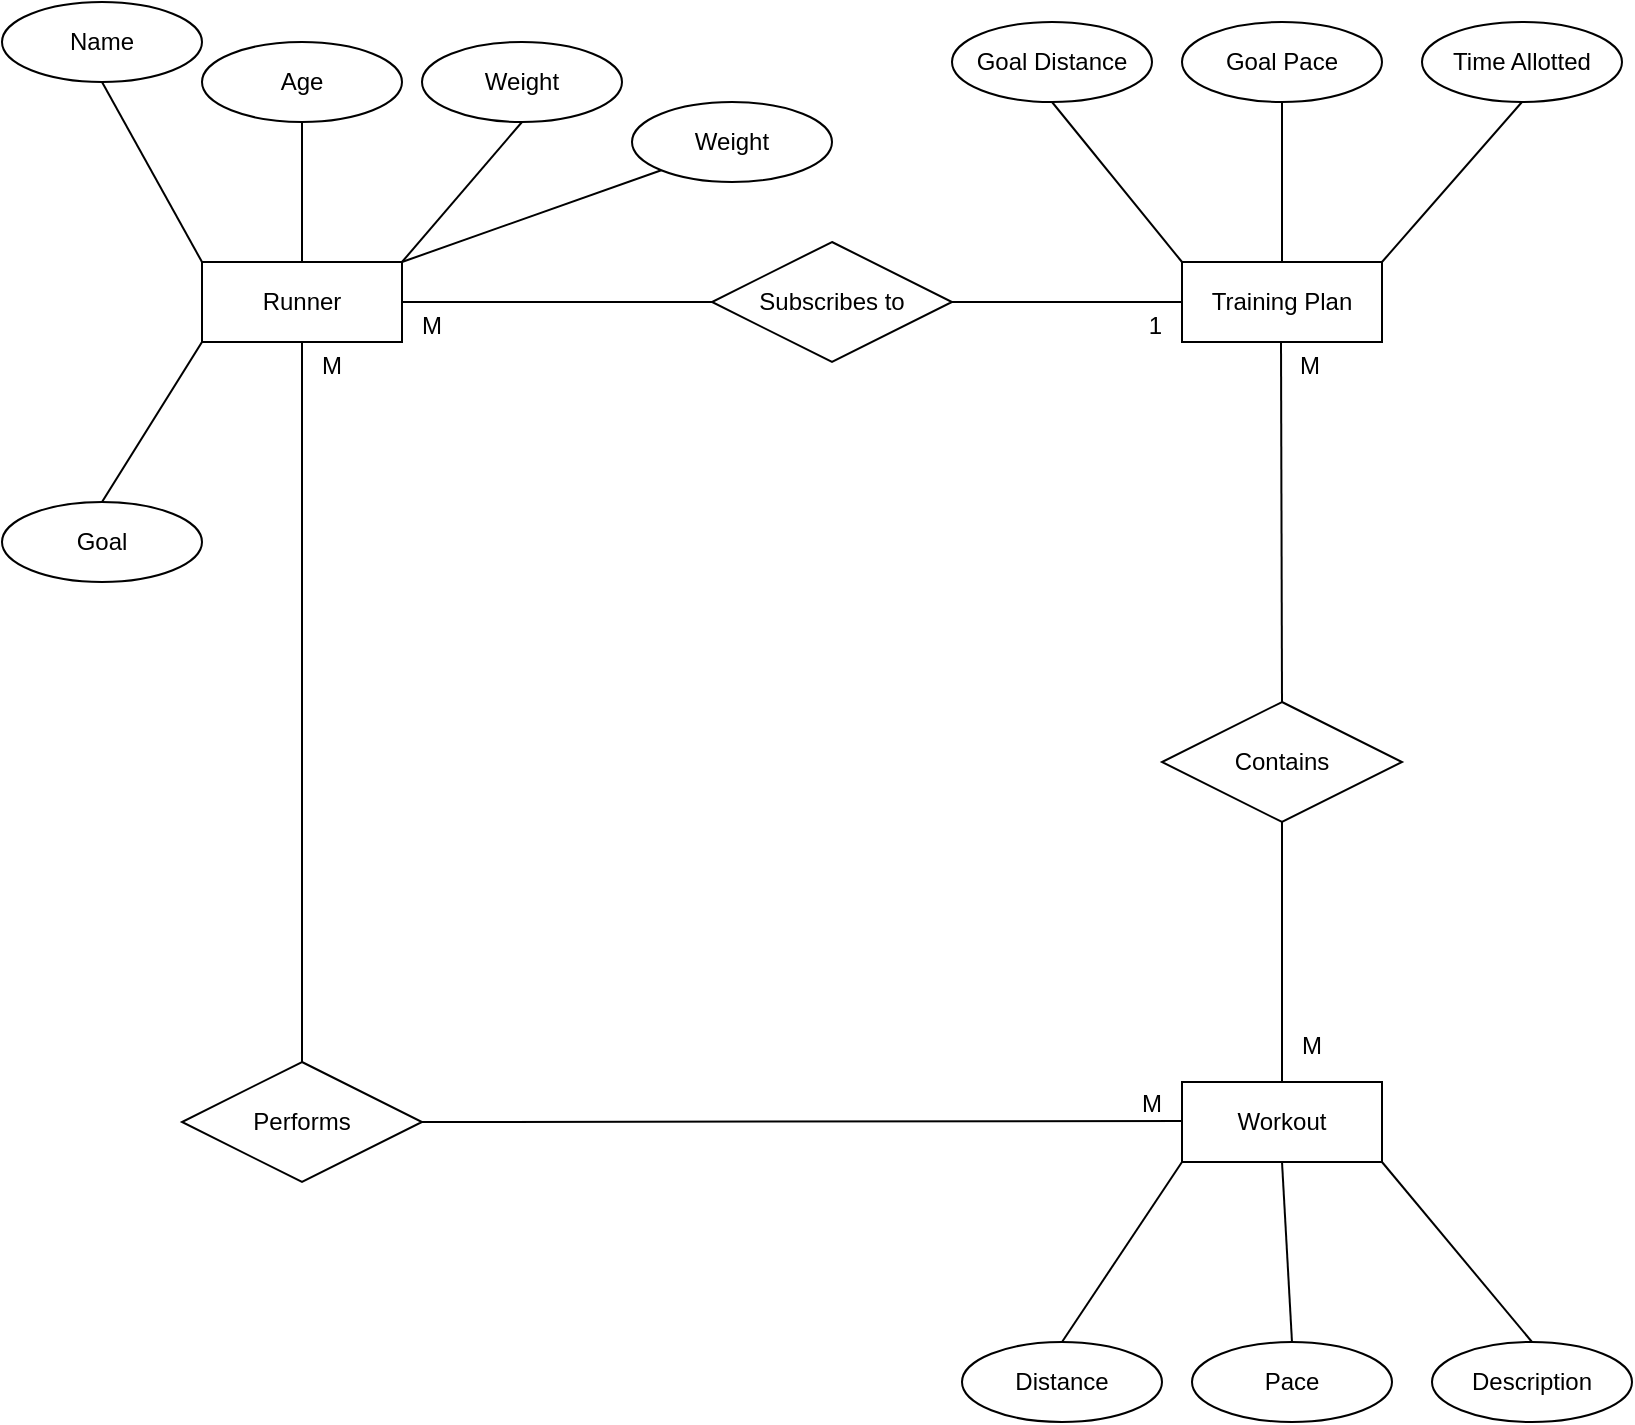 <mxfile version="13.8.0" type="github">
  <diagram id="R2lEEEUBdFMjLlhIrx00" name="Page-1">
    <mxGraphModel dx="1456" dy="876" grid="1" gridSize="10" guides="1" tooltips="1" connect="1" arrows="1" fold="1" page="1" pageScale="1" pageWidth="850" pageHeight="1100" math="0" shadow="0" extFonts="Permanent Marker^https://fonts.googleapis.com/css?family=Permanent+Marker">
      <root>
        <mxCell id="0" />
        <mxCell id="1" parent="0" />
        <mxCell id="FscwYrJq2X8lKoOZ9Ko7-1" value="Runner" style="whiteSpace=wrap;html=1;align=center;" vertex="1" parent="1">
          <mxGeometry x="110" y="250" width="100" height="40" as="geometry" />
        </mxCell>
        <mxCell id="FscwYrJq2X8lKoOZ9Ko7-2" value="Training Plan" style="whiteSpace=wrap;html=1;align=center;" vertex="1" parent="1">
          <mxGeometry x="600" y="250" width="100" height="40" as="geometry" />
        </mxCell>
        <mxCell id="FscwYrJq2X8lKoOZ9Ko7-3" value="Workout" style="whiteSpace=wrap;html=1;align=center;" vertex="1" parent="1">
          <mxGeometry x="600" y="660" width="100" height="40" as="geometry" />
        </mxCell>
        <mxCell id="FscwYrJq2X8lKoOZ9Ko7-4" value="Subscribes to" style="shape=rhombus;perimeter=rhombusPerimeter;whiteSpace=wrap;html=1;align=center;" vertex="1" parent="1">
          <mxGeometry x="365" y="240" width="120" height="60" as="geometry" />
        </mxCell>
        <mxCell id="FscwYrJq2X8lKoOZ9Ko7-5" value="Contains" style="shape=rhombus;perimeter=rhombusPerimeter;whiteSpace=wrap;html=1;align=center;" vertex="1" parent="1">
          <mxGeometry x="590" y="470" width="120" height="60" as="geometry" />
        </mxCell>
        <mxCell id="FscwYrJq2X8lKoOZ9Ko7-6" value="Performs" style="shape=rhombus;perimeter=rhombusPerimeter;whiteSpace=wrap;html=1;align=center;" vertex="1" parent="1">
          <mxGeometry x="100" y="650" width="120" height="60" as="geometry" />
        </mxCell>
        <mxCell id="FscwYrJq2X8lKoOZ9Ko7-11" value="" style="endArrow=none;html=1;rounded=0;exitX=1;exitY=0.5;exitDx=0;exitDy=0;entryX=0;entryY=0.5;entryDx=0;entryDy=0;" edge="1" parent="1" source="FscwYrJq2X8lKoOZ9Ko7-4" target="FscwYrJq2X8lKoOZ9Ko7-2">
          <mxGeometry relative="1" as="geometry">
            <mxPoint x="490" y="270" as="sourcePoint" />
            <mxPoint x="740" y="250" as="targetPoint" />
          </mxGeometry>
        </mxCell>
        <mxCell id="FscwYrJq2X8lKoOZ9Ko7-12" value="1" style="resizable=0;html=1;align=right;verticalAlign=bottom;" connectable="0" vertex="1" parent="FscwYrJq2X8lKoOZ9Ko7-11">
          <mxGeometry x="1" relative="1" as="geometry">
            <mxPoint x="-10" y="20" as="offset" />
          </mxGeometry>
        </mxCell>
        <mxCell id="FscwYrJq2X8lKoOZ9Ko7-13" value="" style="endArrow=none;html=1;rounded=0;exitX=0;exitY=0.5;exitDx=0;exitDy=0;entryX=1;entryY=0.5;entryDx=0;entryDy=0;" edge="1" parent="1" source="FscwYrJq2X8lKoOZ9Ko7-4" target="FscwYrJq2X8lKoOZ9Ko7-1">
          <mxGeometry relative="1" as="geometry">
            <mxPoint x="310" y="140" as="sourcePoint" />
            <mxPoint x="425" y="140" as="targetPoint" />
          </mxGeometry>
        </mxCell>
        <mxCell id="FscwYrJq2X8lKoOZ9Ko7-14" value="M" style="resizable=0;html=1;align=right;verticalAlign=bottom;" connectable="0" vertex="1" parent="FscwYrJq2X8lKoOZ9Ko7-13">
          <mxGeometry x="1" relative="1" as="geometry">
            <mxPoint x="20" y="20" as="offset" />
          </mxGeometry>
        </mxCell>
        <mxCell id="FscwYrJq2X8lKoOZ9Ko7-15" value="" style="endArrow=none;html=1;rounded=0;entryX=0.5;entryY=1;entryDx=0;entryDy=0;exitX=0.5;exitY=0;exitDx=0;exitDy=0;" edge="1" parent="1" source="FscwYrJq2X8lKoOZ9Ko7-6" target="FscwYrJq2X8lKoOZ9Ko7-1">
          <mxGeometry relative="1" as="geometry">
            <mxPoint x="160" y="590" as="sourcePoint" />
            <mxPoint x="159.5" y="320" as="targetPoint" />
          </mxGeometry>
        </mxCell>
        <mxCell id="FscwYrJq2X8lKoOZ9Ko7-16" value="M" style="resizable=0;html=1;align=right;verticalAlign=bottom;" connectable="0" vertex="1" parent="FscwYrJq2X8lKoOZ9Ko7-15">
          <mxGeometry x="1" relative="1" as="geometry">
            <mxPoint x="20" y="20" as="offset" />
          </mxGeometry>
        </mxCell>
        <mxCell id="FscwYrJq2X8lKoOZ9Ko7-17" value="" style="endArrow=none;html=1;rounded=0;exitX=0;exitY=0.5;exitDx=0;exitDy=0;entryX=1;entryY=0.5;entryDx=0;entryDy=0;" edge="1" parent="1" target="FscwYrJq2X8lKoOZ9Ko7-6">
          <mxGeometry relative="1" as="geometry">
            <mxPoint x="600" y="679.5" as="sourcePoint" />
            <mxPoint x="445" y="679.5" as="targetPoint" />
          </mxGeometry>
        </mxCell>
        <mxCell id="FscwYrJq2X8lKoOZ9Ko7-18" value="M" style="resizable=0;html=1;align=right;verticalAlign=bottom;" connectable="0" vertex="1" parent="FscwYrJq2X8lKoOZ9Ko7-17">
          <mxGeometry x="1" relative="1" as="geometry">
            <mxPoint x="370" as="offset" />
          </mxGeometry>
        </mxCell>
        <mxCell id="FscwYrJq2X8lKoOZ9Ko7-21" value="" style="endArrow=none;html=1;rounded=0;entryX=0.5;entryY=1;entryDx=0;entryDy=0;" edge="1" parent="1">
          <mxGeometry relative="1" as="geometry">
            <mxPoint x="650" y="470" as="sourcePoint" />
            <mxPoint x="649.5" y="290" as="targetPoint" />
          </mxGeometry>
        </mxCell>
        <mxCell id="FscwYrJq2X8lKoOZ9Ko7-22" value="M" style="resizable=0;html=1;align=right;verticalAlign=bottom;" connectable="0" vertex="1" parent="FscwYrJq2X8lKoOZ9Ko7-21">
          <mxGeometry x="1" relative="1" as="geometry">
            <mxPoint x="20" y="20" as="offset" />
          </mxGeometry>
        </mxCell>
        <mxCell id="FscwYrJq2X8lKoOZ9Ko7-23" value="" style="endArrow=none;html=1;rounded=0;entryX=0.5;entryY=0;entryDx=0;entryDy=0;exitX=0.5;exitY=1;exitDx=0;exitDy=0;" edge="1" parent="1" source="FscwYrJq2X8lKoOZ9Ko7-5" target="FscwYrJq2X8lKoOZ9Ko7-3">
          <mxGeometry relative="1" as="geometry">
            <mxPoint x="660" y="480" as="sourcePoint" />
            <mxPoint x="659.5" y="300" as="targetPoint" />
          </mxGeometry>
        </mxCell>
        <mxCell id="FscwYrJq2X8lKoOZ9Ko7-24" value="M" style="resizable=0;html=1;align=right;verticalAlign=bottom;" connectable="0" vertex="1" parent="FscwYrJq2X8lKoOZ9Ko7-23">
          <mxGeometry x="1" relative="1" as="geometry">
            <mxPoint x="20" y="-10" as="offset" />
          </mxGeometry>
        </mxCell>
        <mxCell id="FscwYrJq2X8lKoOZ9Ko7-25" value="Name" style="ellipse;whiteSpace=wrap;html=1;align=center;" vertex="1" parent="1">
          <mxGeometry x="10" y="120" width="100" height="40" as="geometry" />
        </mxCell>
        <mxCell id="FscwYrJq2X8lKoOZ9Ko7-26" value="Age" style="ellipse;whiteSpace=wrap;html=1;align=center;" vertex="1" parent="1">
          <mxGeometry x="110" y="140" width="100" height="40" as="geometry" />
        </mxCell>
        <mxCell id="FscwYrJq2X8lKoOZ9Ko7-27" value="Weight" style="ellipse;whiteSpace=wrap;html=1;align=center;" vertex="1" parent="1">
          <mxGeometry x="220" y="140" width="100" height="40" as="geometry" />
        </mxCell>
        <mxCell id="FscwYrJq2X8lKoOZ9Ko7-28" value="" style="endArrow=none;html=1;rounded=0;exitX=0.5;exitY=1;exitDx=0;exitDy=0;entryX=0;entryY=0;entryDx=0;entryDy=0;" edge="1" parent="1" source="FscwYrJq2X8lKoOZ9Ko7-25" target="FscwYrJq2X8lKoOZ9Ko7-1">
          <mxGeometry relative="1" as="geometry">
            <mxPoint x="50" y="220" as="sourcePoint" />
            <mxPoint x="210" y="220" as="targetPoint" />
          </mxGeometry>
        </mxCell>
        <mxCell id="FscwYrJq2X8lKoOZ9Ko7-30" value="" style="endArrow=none;html=1;rounded=0;exitX=0.5;exitY=1;exitDx=0;exitDy=0;entryX=0.5;entryY=0;entryDx=0;entryDy=0;" edge="1" parent="1" source="FscwYrJq2X8lKoOZ9Ko7-26" target="FscwYrJq2X8lKoOZ9Ko7-1">
          <mxGeometry relative="1" as="geometry">
            <mxPoint x="140" y="210" as="sourcePoint" />
            <mxPoint x="200" y="280" as="targetPoint" />
          </mxGeometry>
        </mxCell>
        <mxCell id="FscwYrJq2X8lKoOZ9Ko7-31" value="" style="endArrow=none;html=1;rounded=0;exitX=0.5;exitY=1;exitDx=0;exitDy=0;entryX=1;entryY=0;entryDx=0;entryDy=0;" edge="1" parent="1" source="FscwYrJq2X8lKoOZ9Ko7-27" target="FscwYrJq2X8lKoOZ9Ko7-1">
          <mxGeometry relative="1" as="geometry">
            <mxPoint x="210" y="200" as="sourcePoint" />
            <mxPoint x="270" y="270" as="targetPoint" />
          </mxGeometry>
        </mxCell>
        <mxCell id="FscwYrJq2X8lKoOZ9Ko7-32" value="Goal" style="ellipse;whiteSpace=wrap;html=1;align=center;" vertex="1" parent="1">
          <mxGeometry x="10" y="370" width="100" height="40" as="geometry" />
        </mxCell>
        <mxCell id="FscwYrJq2X8lKoOZ9Ko7-33" value="" style="endArrow=none;html=1;rounded=0;exitX=0.5;exitY=1;exitDx=0;exitDy=0;entryX=0.5;entryY=0;entryDx=0;entryDy=0;" edge="1" parent="1" target="FscwYrJq2X8lKoOZ9Ko7-32">
          <mxGeometry relative="1" as="geometry">
            <mxPoint x="110" y="290" as="sourcePoint" />
            <mxPoint x="170" y="360" as="targetPoint" />
          </mxGeometry>
        </mxCell>
        <mxCell id="FscwYrJq2X8lKoOZ9Ko7-34" value="Goal Distance" style="ellipse;whiteSpace=wrap;html=1;align=center;" vertex="1" parent="1">
          <mxGeometry x="485" y="130" width="100" height="40" as="geometry" />
        </mxCell>
        <mxCell id="FscwYrJq2X8lKoOZ9Ko7-35" value="Goal Pace" style="ellipse;whiteSpace=wrap;html=1;align=center;" vertex="1" parent="1">
          <mxGeometry x="600" y="130" width="100" height="40" as="geometry" />
        </mxCell>
        <mxCell id="FscwYrJq2X8lKoOZ9Ko7-36" value="Time Allotted" style="ellipse;whiteSpace=wrap;html=1;align=center;" vertex="1" parent="1">
          <mxGeometry x="720" y="130" width="100" height="40" as="geometry" />
        </mxCell>
        <mxCell id="FscwYrJq2X8lKoOZ9Ko7-37" value="" style="endArrow=none;html=1;rounded=0;exitX=0.5;exitY=1;exitDx=0;exitDy=0;entryX=0;entryY=0;entryDx=0;entryDy=0;" edge="1" parent="1" source="FscwYrJq2X8lKoOZ9Ko7-34" target="FscwYrJq2X8lKoOZ9Ko7-2">
          <mxGeometry relative="1" as="geometry">
            <mxPoint x="540" y="220" as="sourcePoint" />
            <mxPoint x="480" y="290" as="targetPoint" />
          </mxGeometry>
        </mxCell>
        <mxCell id="FscwYrJq2X8lKoOZ9Ko7-38" value="" style="endArrow=none;html=1;rounded=0;exitX=0.5;exitY=1;exitDx=0;exitDy=0;entryX=0.5;entryY=0;entryDx=0;entryDy=0;" edge="1" parent="1" source="FscwYrJq2X8lKoOZ9Ko7-35" target="FscwYrJq2X8lKoOZ9Ko7-2">
          <mxGeometry relative="1" as="geometry">
            <mxPoint x="610" y="200" as="sourcePoint" />
            <mxPoint x="550" y="270" as="targetPoint" />
          </mxGeometry>
        </mxCell>
        <mxCell id="FscwYrJq2X8lKoOZ9Ko7-39" value="" style="endArrow=none;html=1;rounded=0;exitX=0.5;exitY=1;exitDx=0;exitDy=0;entryX=1;entryY=0;entryDx=0;entryDy=0;" edge="1" parent="1" source="FscwYrJq2X8lKoOZ9Ko7-36" target="FscwYrJq2X8lKoOZ9Ko7-2">
          <mxGeometry relative="1" as="geometry">
            <mxPoint x="710" y="210" as="sourcePoint" />
            <mxPoint x="650" y="280" as="targetPoint" />
          </mxGeometry>
        </mxCell>
        <mxCell id="FscwYrJq2X8lKoOZ9Ko7-40" value="Distance" style="ellipse;whiteSpace=wrap;html=1;align=center;" vertex="1" parent="1">
          <mxGeometry x="490" y="790" width="100" height="40" as="geometry" />
        </mxCell>
        <mxCell id="FscwYrJq2X8lKoOZ9Ko7-41" value="Pace" style="ellipse;whiteSpace=wrap;html=1;align=center;" vertex="1" parent="1">
          <mxGeometry x="605" y="790" width="100" height="40" as="geometry" />
        </mxCell>
        <mxCell id="FscwYrJq2X8lKoOZ9Ko7-42" value="Description" style="ellipse;whiteSpace=wrap;html=1;align=center;" vertex="1" parent="1">
          <mxGeometry x="725" y="790" width="100" height="40" as="geometry" />
        </mxCell>
        <mxCell id="FscwYrJq2X8lKoOZ9Ko7-44" value="" style="endArrow=none;html=1;rounded=0;exitX=0;exitY=1;exitDx=0;exitDy=0;entryX=0.5;entryY=0;entryDx=0;entryDy=0;" edge="1" parent="1" source="FscwYrJq2X8lKoOZ9Ko7-3" target="FscwYrJq2X8lKoOZ9Ko7-40">
          <mxGeometry relative="1" as="geometry">
            <mxPoint x="500" y="750" as="sourcePoint" />
            <mxPoint x="565" y="830" as="targetPoint" />
          </mxGeometry>
        </mxCell>
        <mxCell id="FscwYrJq2X8lKoOZ9Ko7-45" value="" style="endArrow=none;html=1;rounded=0;exitX=0.5;exitY=1;exitDx=0;exitDy=0;entryX=0.5;entryY=0;entryDx=0;entryDy=0;" edge="1" parent="1" source="FscwYrJq2X8lKoOZ9Ko7-3" target="FscwYrJq2X8lKoOZ9Ko7-41">
          <mxGeometry relative="1" as="geometry">
            <mxPoint x="650" y="740" as="sourcePoint" />
            <mxPoint x="590" y="830" as="targetPoint" />
          </mxGeometry>
        </mxCell>
        <mxCell id="FscwYrJq2X8lKoOZ9Ko7-46" value="" style="endArrow=none;html=1;rounded=0;exitX=1;exitY=1;exitDx=0;exitDy=0;entryX=0.5;entryY=0;entryDx=0;entryDy=0;" edge="1" parent="1" source="FscwYrJq2X8lKoOZ9Ko7-3" target="FscwYrJq2X8lKoOZ9Ko7-42">
          <mxGeometry relative="1" as="geometry">
            <mxPoint x="700" y="740" as="sourcePoint" />
            <mxPoint x="640" y="830" as="targetPoint" />
          </mxGeometry>
        </mxCell>
        <mxCell id="FscwYrJq2X8lKoOZ9Ko7-47" value="Weight" style="ellipse;whiteSpace=wrap;html=1;align=center;" vertex="1" parent="1">
          <mxGeometry x="325" y="170" width="100" height="40" as="geometry" />
        </mxCell>
        <mxCell id="FscwYrJq2X8lKoOZ9Ko7-48" value="" style="endArrow=none;html=1;rounded=0;exitX=0;exitY=1;exitDx=0;exitDy=0;entryX=1;entryY=0;entryDx=0;entryDy=0;" edge="1" parent="1" source="FscwYrJq2X8lKoOZ9Ko7-47" target="FscwYrJq2X8lKoOZ9Ko7-1">
          <mxGeometry relative="1" as="geometry">
            <mxPoint x="280" y="240" as="sourcePoint" />
            <mxPoint x="220" y="310" as="targetPoint" />
          </mxGeometry>
        </mxCell>
      </root>
    </mxGraphModel>
  </diagram>
</mxfile>
